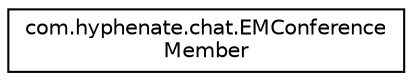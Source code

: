 digraph "类继承关系图"
{
  edge [fontname="Helvetica",fontsize="10",labelfontname="Helvetica",labelfontsize="10"];
  node [fontname="Helvetica",fontsize="10",shape=record];
  rankdir="LR";
  Node1 [label="com.hyphenate.chat.EMConference\lMember",height=0.2,width=0.4,color="black", fillcolor="white", style="filled",URL="$classcom_1_1hyphenate_1_1chat_1_1EMConferenceMember.html"];
}
